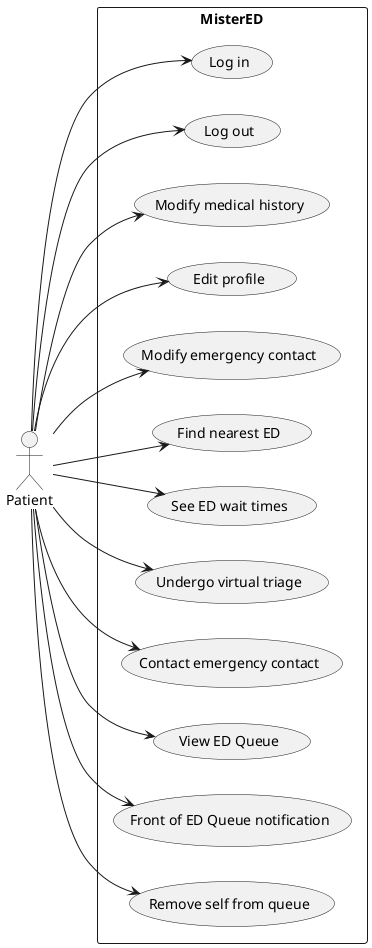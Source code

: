@startuml patientUCD
left to right direction
actor "Patient" as p
rectangle "MisterED" {
  usecase "Log in" as UC1
  usecase "Log out" as UC2
  usecase "Modify medical history" as UC3
  usecase "Edit profile" as UC4
  usecase "Modify emergency contact" as UC4.1
  usecase "Find nearest ED" as UC5
  usecase "See ED wait times" as UC6
  usecase "Undergo virtual triage" as UC7
  usecase "Contact emergency contact" as UC8
  usecase "View ED Queue" as UC9
  usecase "Front of ED Queue notification" as UC10
  usecase "Remove self from queue" as UC11
}
p --> UC1
p --> UC2
p --> UC3
p --> UC4
p --> UC4.1
p --> UC5
p --> UC6
p --> UC7
p --> UC8
p --> UC9
p --> UC10
p --> UC11
@enduml